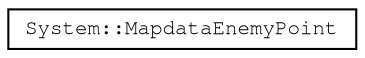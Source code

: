 digraph "Graphical Class Hierarchy"
{
 // LATEX_PDF_SIZE
  edge [fontname="FreeMono",fontsize="10",labelfontname="FreeMono",labelfontsize="10"];
  node [fontname="FreeMono",fontsize="10",shape=record];
  rankdir="LR";
  Node0 [label="System::MapdataEnemyPoint",height=0.2,width=0.4,color="black", fillcolor="white", style="filled",URL="$class_system_1_1_mapdata_enemy_point.html",tooltip=" "];
}
